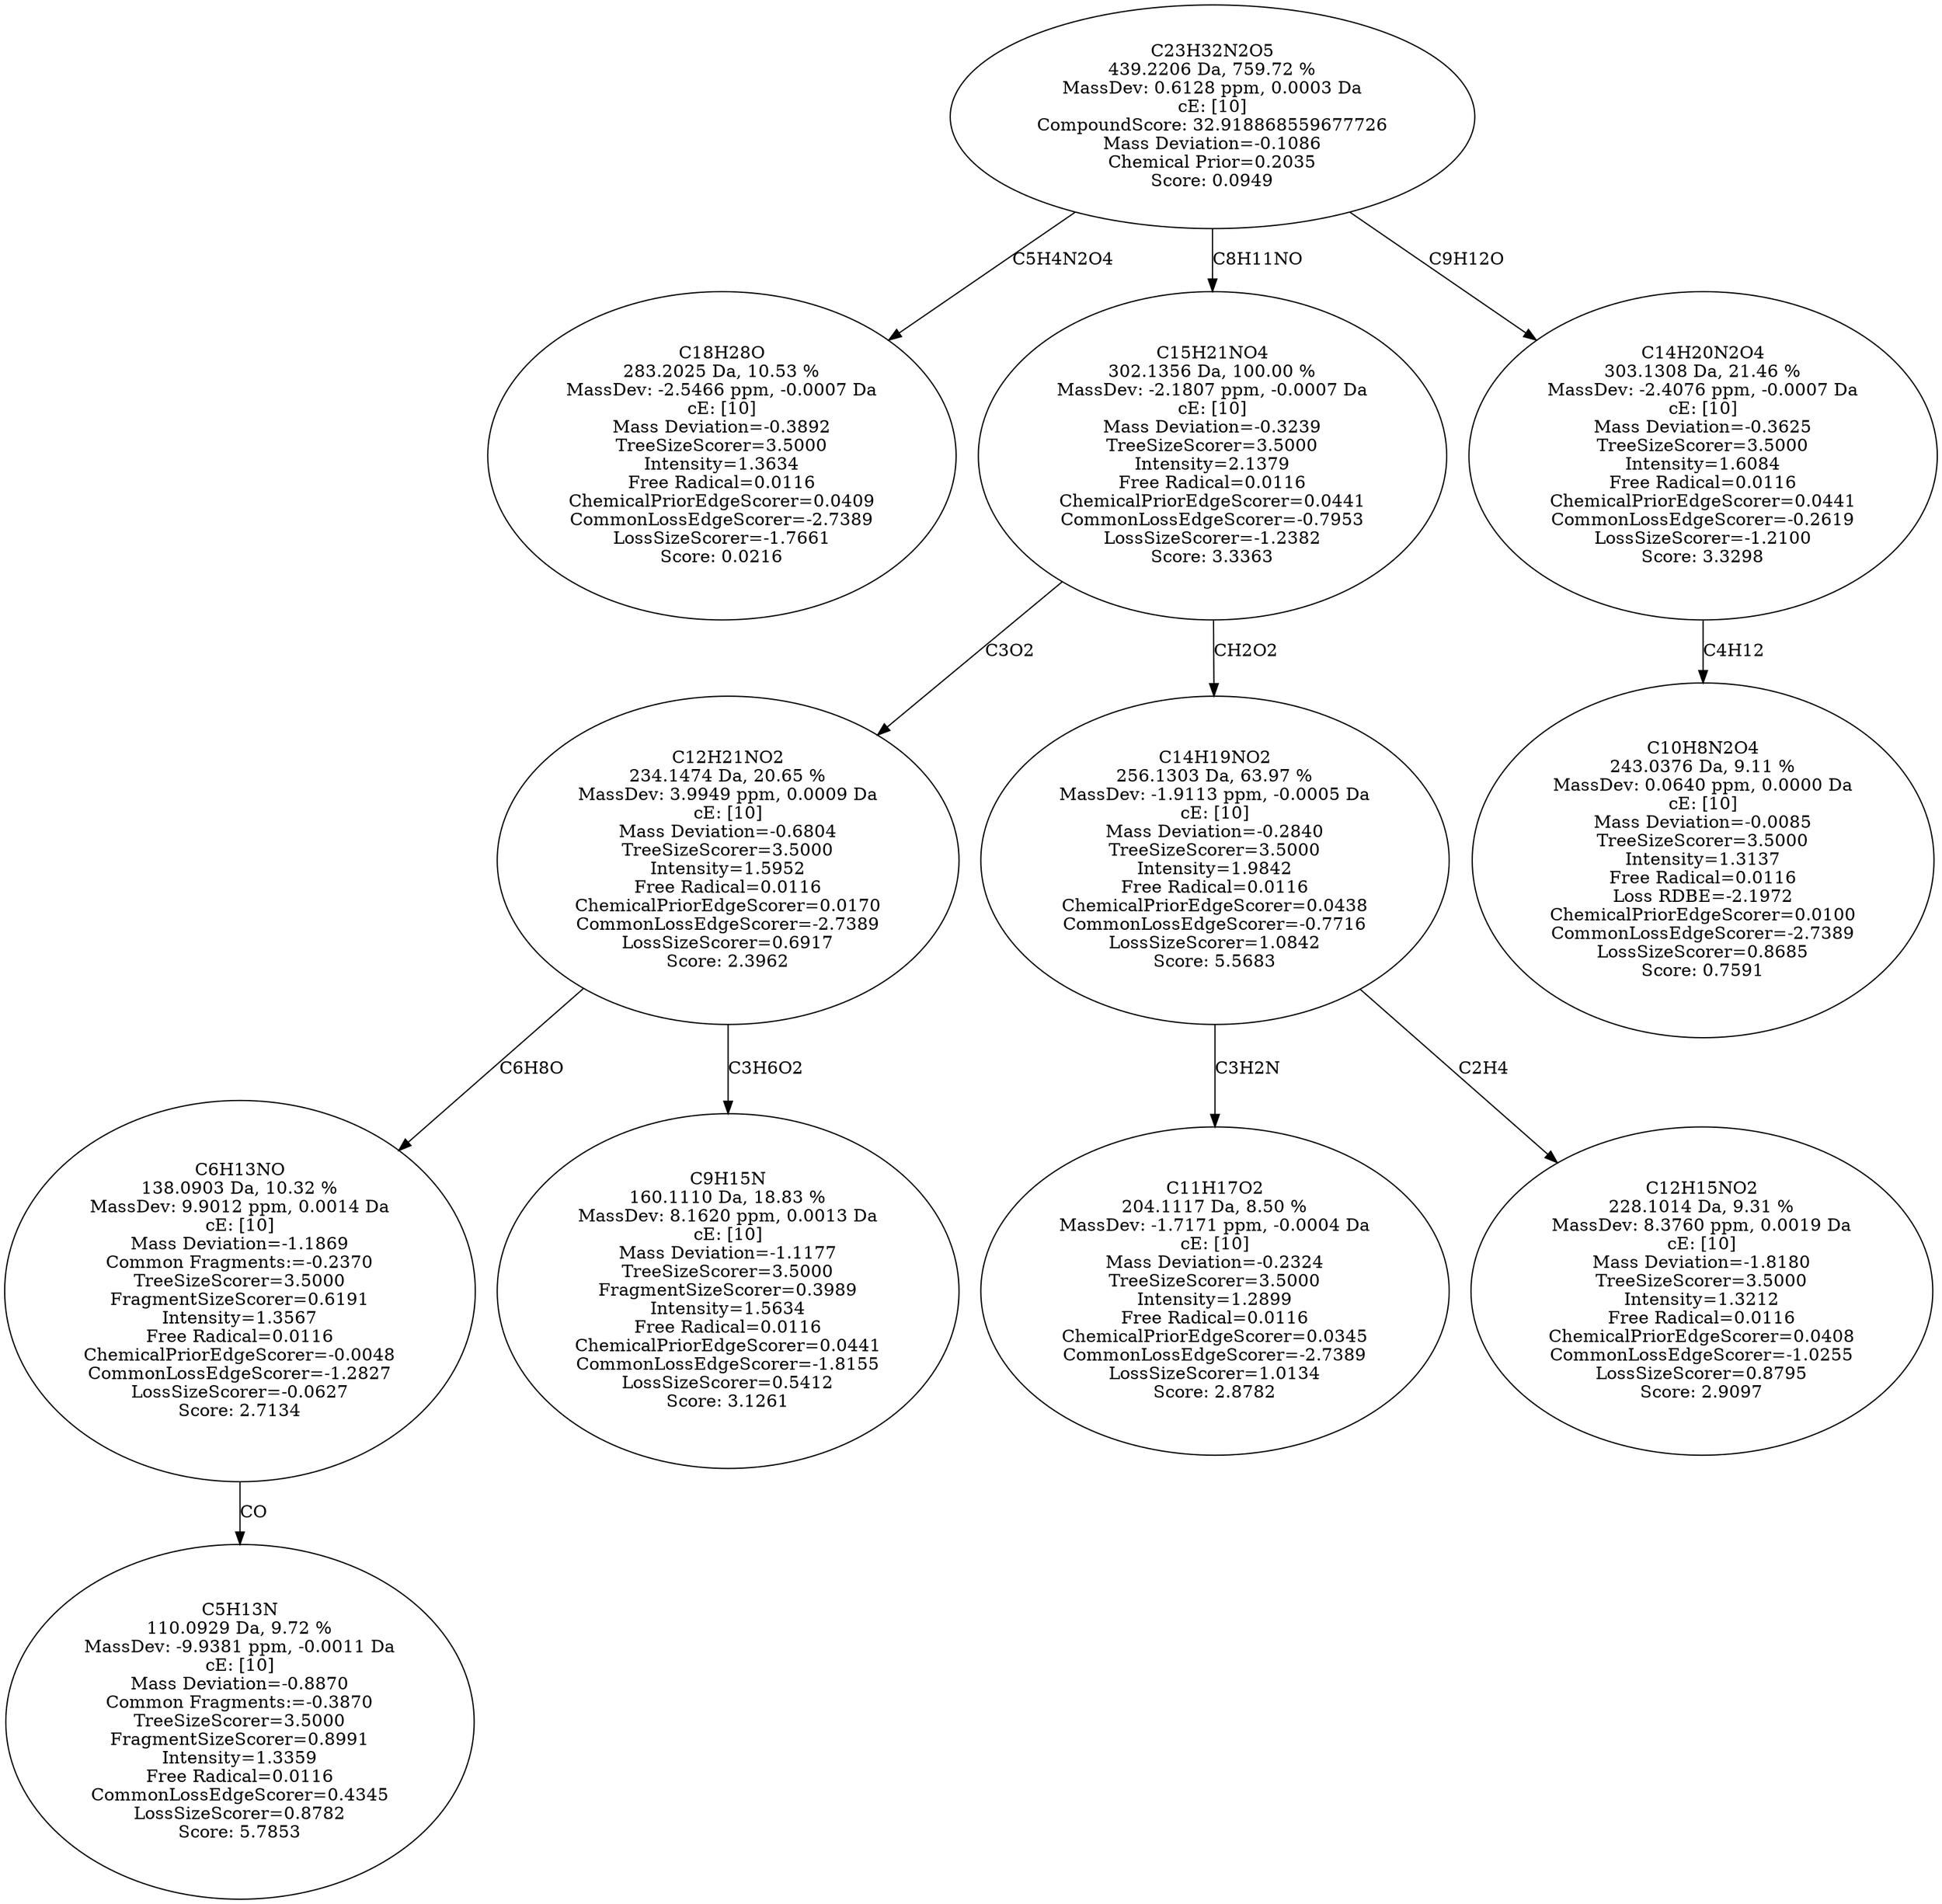 strict digraph {
v1 [label="C18H28O\n283.2025 Da, 10.53 %\nMassDev: -2.5466 ppm, -0.0007 Da\ncE: [10]\nMass Deviation=-0.3892\nTreeSizeScorer=3.5000\nIntensity=1.3634\nFree Radical=0.0116\nChemicalPriorEdgeScorer=0.0409\nCommonLossEdgeScorer=-2.7389\nLossSizeScorer=-1.7661\nScore: 0.0216"];
v2 [label="C5H13N\n110.0929 Da, 9.72 %\nMassDev: -9.9381 ppm, -0.0011 Da\ncE: [10]\nMass Deviation=-0.8870\nCommon Fragments:=-0.3870\nTreeSizeScorer=3.5000\nFragmentSizeScorer=0.8991\nIntensity=1.3359\nFree Radical=0.0116\nCommonLossEdgeScorer=0.4345\nLossSizeScorer=0.8782\nScore: 5.7853"];
v3 [label="C6H13NO\n138.0903 Da, 10.32 %\nMassDev: 9.9012 ppm, 0.0014 Da\ncE: [10]\nMass Deviation=-1.1869\nCommon Fragments:=-0.2370\nTreeSizeScorer=3.5000\nFragmentSizeScorer=0.6191\nIntensity=1.3567\nFree Radical=0.0116\nChemicalPriorEdgeScorer=-0.0048\nCommonLossEdgeScorer=-1.2827\nLossSizeScorer=-0.0627\nScore: 2.7134"];
v4 [label="C9H15N\n160.1110 Da, 18.83 %\nMassDev: 8.1620 ppm, 0.0013 Da\ncE: [10]\nMass Deviation=-1.1177\nTreeSizeScorer=3.5000\nFragmentSizeScorer=0.3989\nIntensity=1.5634\nFree Radical=0.0116\nChemicalPriorEdgeScorer=0.0441\nCommonLossEdgeScorer=-1.8155\nLossSizeScorer=0.5412\nScore: 3.1261"];
v5 [label="C12H21NO2\n234.1474 Da, 20.65 %\nMassDev: 3.9949 ppm, 0.0009 Da\ncE: [10]\nMass Deviation=-0.6804\nTreeSizeScorer=3.5000\nIntensity=1.5952\nFree Radical=0.0116\nChemicalPriorEdgeScorer=0.0170\nCommonLossEdgeScorer=-2.7389\nLossSizeScorer=0.6917\nScore: 2.3962"];
v6 [label="C11H17O2\n204.1117 Da, 8.50 %\nMassDev: -1.7171 ppm, -0.0004 Da\ncE: [10]\nMass Deviation=-0.2324\nTreeSizeScorer=3.5000\nIntensity=1.2899\nFree Radical=0.0116\nChemicalPriorEdgeScorer=0.0345\nCommonLossEdgeScorer=-2.7389\nLossSizeScorer=1.0134\nScore: 2.8782"];
v7 [label="C12H15NO2\n228.1014 Da, 9.31 %\nMassDev: 8.3760 ppm, 0.0019 Da\ncE: [10]\nMass Deviation=-1.8180\nTreeSizeScorer=3.5000\nIntensity=1.3212\nFree Radical=0.0116\nChemicalPriorEdgeScorer=0.0408\nCommonLossEdgeScorer=-1.0255\nLossSizeScorer=0.8795\nScore: 2.9097"];
v8 [label="C14H19NO2\n256.1303 Da, 63.97 %\nMassDev: -1.9113 ppm, -0.0005 Da\ncE: [10]\nMass Deviation=-0.2840\nTreeSizeScorer=3.5000\nIntensity=1.9842\nFree Radical=0.0116\nChemicalPriorEdgeScorer=0.0438\nCommonLossEdgeScorer=-0.7716\nLossSizeScorer=1.0842\nScore: 5.5683"];
v9 [label="C15H21NO4\n302.1356 Da, 100.00 %\nMassDev: -2.1807 ppm, -0.0007 Da\ncE: [10]\nMass Deviation=-0.3239\nTreeSizeScorer=3.5000\nIntensity=2.1379\nFree Radical=0.0116\nChemicalPriorEdgeScorer=0.0441\nCommonLossEdgeScorer=-0.7953\nLossSizeScorer=-1.2382\nScore: 3.3363"];
v10 [label="C10H8N2O4\n243.0376 Da, 9.11 %\nMassDev: 0.0640 ppm, 0.0000 Da\ncE: [10]\nMass Deviation=-0.0085\nTreeSizeScorer=3.5000\nIntensity=1.3137\nFree Radical=0.0116\nLoss RDBE=-2.1972\nChemicalPriorEdgeScorer=0.0100\nCommonLossEdgeScorer=-2.7389\nLossSizeScorer=0.8685\nScore: 0.7591"];
v11 [label="C14H20N2O4\n303.1308 Da, 21.46 %\nMassDev: -2.4076 ppm, -0.0007 Da\ncE: [10]\nMass Deviation=-0.3625\nTreeSizeScorer=3.5000\nIntensity=1.6084\nFree Radical=0.0116\nChemicalPriorEdgeScorer=0.0441\nCommonLossEdgeScorer=-0.2619\nLossSizeScorer=-1.2100\nScore: 3.3298"];
v12 [label="C23H32N2O5\n439.2206 Da, 759.72 %\nMassDev: 0.6128 ppm, 0.0003 Da\ncE: [10]\nCompoundScore: 32.918868559677726\nMass Deviation=-0.1086\nChemical Prior=0.2035\nScore: 0.0949"];
v12 -> v1 [label="C5H4N2O4"];
v3 -> v2 [label="CO"];
v5 -> v3 [label="C6H8O"];
v5 -> v4 [label="C3H6O2"];
v9 -> v5 [label="C3O2"];
v8 -> v6 [label="C3H2N"];
v8 -> v7 [label="C2H4"];
v9 -> v8 [label="CH2O2"];
v12 -> v9 [label="C8H11NO"];
v11 -> v10 [label="C4H12"];
v12 -> v11 [label="C9H12O"];
}